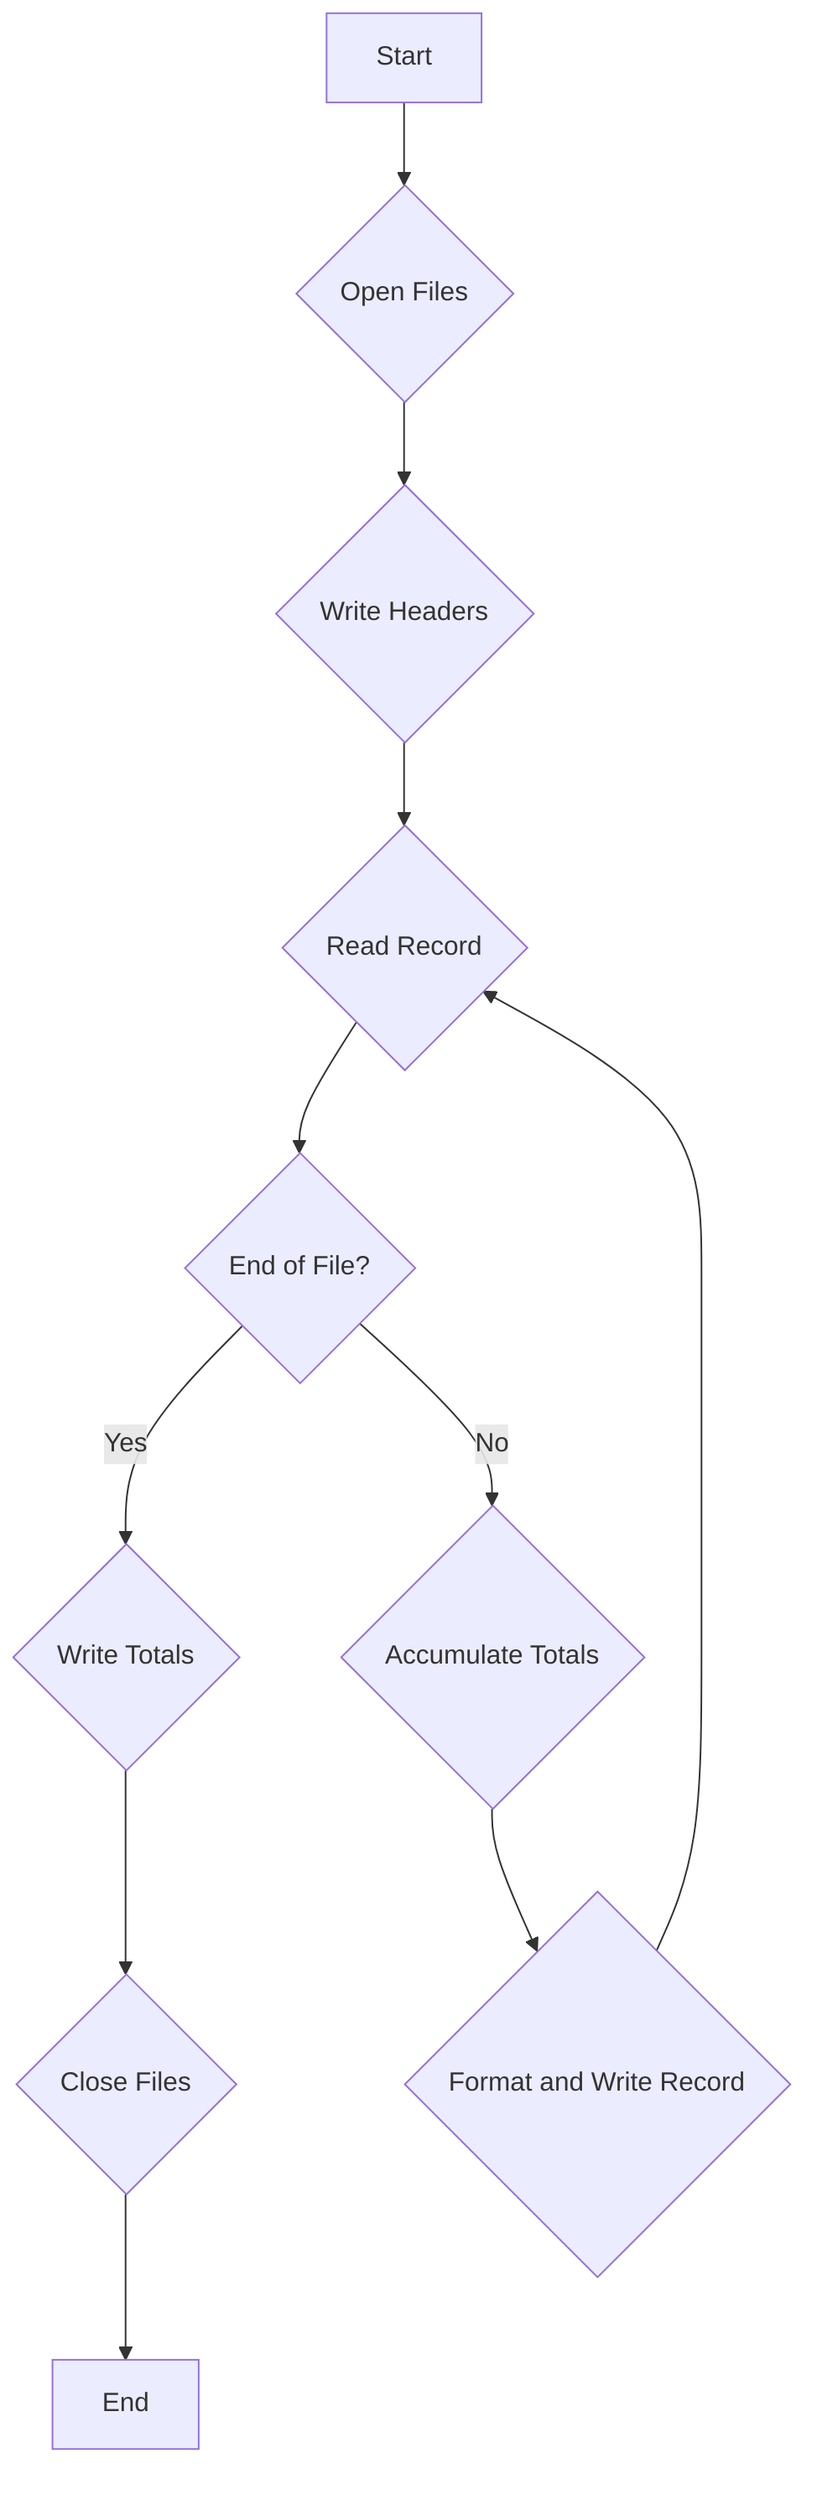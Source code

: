 flowchart TD
    A[Start] --> B{Open Files};
    B --> C{Write Headers};
    C --> D{Read Record};
    D --> E{End of File?};
    E -- Yes --> F{Write Totals};
    F --> G{Close Files};
    G --> H[End];
    E -- No --> I{Accumulate Totals};
    I --> J{Format and Write Record};
    J --> D;
